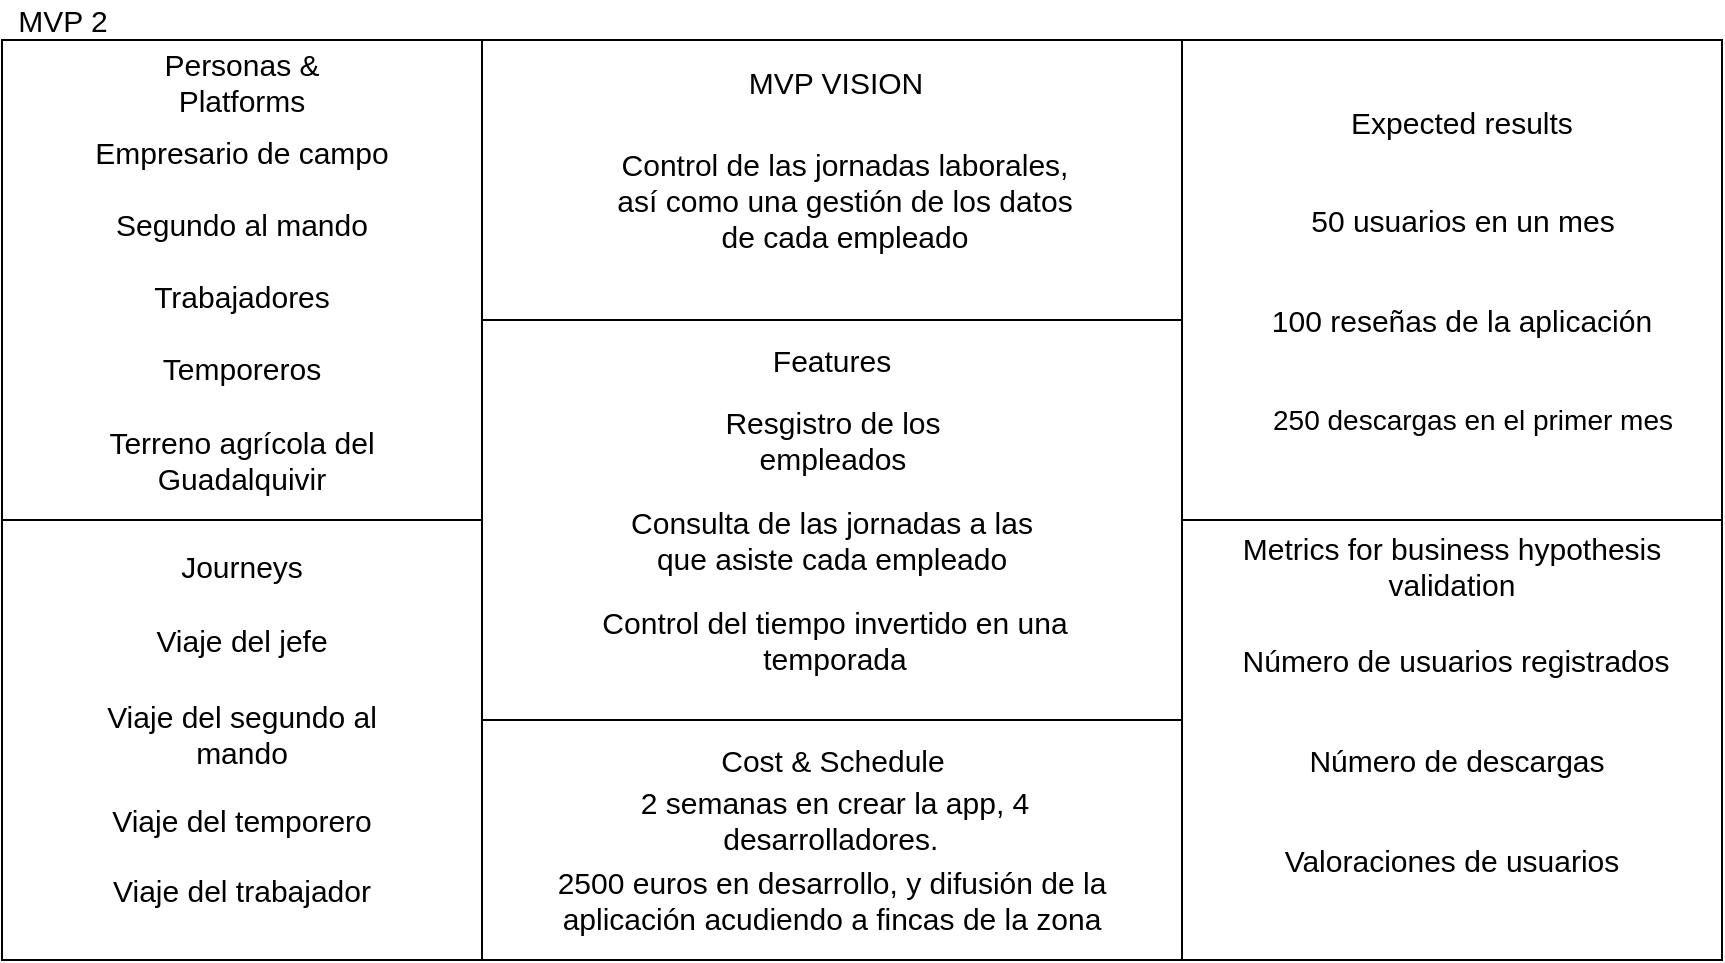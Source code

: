 <mxfile version="13.9.8" type="device"><diagram id="lha7LdS4NLu7TA2GIMqn" name="Page-1"><mxGraphModel dx="595" dy="728" grid="1" gridSize="10" guides="1" tooltips="1" connect="1" arrows="1" fold="1" page="1" pageScale="1" pageWidth="827" pageHeight="1169" math="0" shadow="0"><root><mxCell id="0"/><mxCell id="1" parent="0"/><mxCell id="pZ0fk9jRN3IaE-ZQOIqf-1" value="" style="rounded=0;whiteSpace=wrap;html=1;" parent="1" vertex="1"><mxGeometry x="1190" y="160" width="350" height="140" as="geometry"/></mxCell><mxCell id="pZ0fk9jRN3IaE-ZQOIqf-2" value="" style="rounded=0;whiteSpace=wrap;html=1;" parent="1" vertex="1"><mxGeometry x="950" y="160" width="240" height="240" as="geometry"/></mxCell><mxCell id="pZ0fk9jRN3IaE-ZQOIqf-3" value="MVP VISION" style="text;html=1;strokeColor=none;fillColor=none;align=center;verticalAlign=middle;whiteSpace=wrap;rounded=0;fontSize=15;" parent="1" vertex="1"><mxGeometry x="1310.5" y="171" width="112" height="20" as="geometry"/></mxCell><mxCell id="pZ0fk9jRN3IaE-ZQOIqf-4" value="" style="rounded=0;whiteSpace=wrap;html=1;" parent="1" vertex="1"><mxGeometry x="1540" y="160" width="270" height="240" as="geometry"/></mxCell><mxCell id="pZ0fk9jRN3IaE-ZQOIqf-5" value="" style="rounded=0;whiteSpace=wrap;html=1;" parent="1" vertex="1"><mxGeometry x="1190" y="300" width="350" height="200" as="geometry"/></mxCell><mxCell id="pZ0fk9jRN3IaE-ZQOIqf-6" value="" style="rounded=0;whiteSpace=wrap;html=1;" parent="1" vertex="1"><mxGeometry x="950" y="400" width="240" height="220" as="geometry"/></mxCell><mxCell id="pZ0fk9jRN3IaE-ZQOIqf-7" value="" style="rounded=0;whiteSpace=wrap;html=1;" parent="1" vertex="1"><mxGeometry x="1190" y="500" width="350" height="120" as="geometry"/></mxCell><mxCell id="pZ0fk9jRN3IaE-ZQOIqf-8" value="" style="rounded=0;whiteSpace=wrap;html=1;" parent="1" vertex="1"><mxGeometry x="1540" y="400" width="270" height="220" as="geometry"/></mxCell><mxCell id="pZ0fk9jRN3IaE-ZQOIqf-9" value="Features" style="text;html=1;strokeColor=none;fillColor=none;align=center;verticalAlign=middle;whiteSpace=wrap;rounded=0;fontSize=15;" parent="1" vertex="1"><mxGeometry x="1345" y="310" width="40" height="20" as="geometry"/></mxCell><mxCell id="pZ0fk9jRN3IaE-ZQOIqf-10" value="Personas &amp;amp; Platforms" style="text;html=1;strokeColor=none;fillColor=none;align=center;verticalAlign=middle;whiteSpace=wrap;rounded=0;fontSize=15;" parent="1" vertex="1"><mxGeometry x="1010" y="171" width="120" height="20" as="geometry"/></mxCell><mxCell id="pZ0fk9jRN3IaE-ZQOIqf-11" value="Cost &amp;amp; Schedule" style="text;html=1;strokeColor=none;fillColor=none;align=center;verticalAlign=middle;whiteSpace=wrap;rounded=0;fontSize=15;" parent="1" vertex="1"><mxGeometry x="1307.5" y="510" width="115" height="20" as="geometry"/></mxCell><mxCell id="pZ0fk9jRN3IaE-ZQOIqf-12" value="Journeys" style="text;html=1;strokeColor=none;fillColor=none;align=center;verticalAlign=middle;whiteSpace=wrap;rounded=0;fontSize=15;" parent="1" vertex="1"><mxGeometry x="1050" y="413" width="40" height="20" as="geometry"/></mxCell><mxCell id="pZ0fk9jRN3IaE-ZQOIqf-13" value="Expected results" style="text;html=1;strokeColor=none;fillColor=none;align=center;verticalAlign=middle;whiteSpace=wrap;rounded=0;fontSize=15;" parent="1" vertex="1"><mxGeometry x="1620" y="191" width="120" height="20" as="geometry"/></mxCell><mxCell id="pZ0fk9jRN3IaE-ZQOIqf-14" value="Metrics for business hypothesis validation" style="text;html=1;strokeColor=none;fillColor=none;align=center;verticalAlign=middle;whiteSpace=wrap;rounded=0;fontSize=15;" parent="1" vertex="1"><mxGeometry x="1560" y="413" width="230" height="20" as="geometry"/></mxCell><mxCell id="pZ0fk9jRN3IaE-ZQOIqf-15" value="Empresario de campo&lt;br&gt;&lt;br&gt;Segundo al mando&lt;br&gt;&lt;br&gt;Trabajadores&lt;br&gt;&lt;br&gt;Temporeros" style="text;html=1;strokeColor=none;fillColor=none;align=center;verticalAlign=middle;whiteSpace=wrap;rounded=0;fontSize=15;" parent="1" vertex="1"><mxGeometry x="950" y="260" width="240" height="20" as="geometry"/></mxCell><mxCell id="pZ0fk9jRN3IaE-ZQOIqf-16" value="Terreno agrícola del Guadalquivir" style="text;html=1;strokeColor=none;fillColor=none;align=center;verticalAlign=middle;whiteSpace=wrap;rounded=0;fontSize=15;" parent="1" vertex="1"><mxGeometry x="970" y="360" width="200" height="20" as="geometry"/></mxCell><mxCell id="pZ0fk9jRN3IaE-ZQOIqf-19" value="Número de usuarios registrados" style="text;html=1;strokeColor=none;fillColor=none;align=center;verticalAlign=middle;whiteSpace=wrap;rounded=0;fontSize=15;" parent="1" vertex="1"><mxGeometry x="1552" y="460" width="250" height="20" as="geometry"/></mxCell><mxCell id="pZ0fk9jRN3IaE-ZQOIqf-20" value="Viaje del jefe" style="text;html=1;strokeColor=none;fillColor=none;align=center;verticalAlign=middle;whiteSpace=wrap;rounded=0;fontSize=15;" parent="1" vertex="1"><mxGeometry x="1010" y="450" width="120" height="20" as="geometry"/></mxCell><mxCell id="pZ0fk9jRN3IaE-ZQOIqf-21" value="Viaje del segundo al mando" style="text;html=1;strokeColor=none;fillColor=none;align=center;verticalAlign=middle;whiteSpace=wrap;rounded=0;fontSize=15;" parent="1" vertex="1"><mxGeometry x="1000" y="497" width="140" height="20" as="geometry"/></mxCell><mxCell id="pZ0fk9jRN3IaE-ZQOIqf-22" value="Resgistro de los empleados" style="text;html=1;strokeColor=none;fillColor=none;align=center;verticalAlign=middle;whiteSpace=wrap;rounded=0;fontSize=15;" parent="1" vertex="1"><mxGeometry x="1272.5" y="350" width="185" height="20" as="geometry"/></mxCell><mxCell id="pZ0fk9jRN3IaE-ZQOIqf-23" value="Consulta de las jornadas a las que asiste cada empleado" style="text;html=1;strokeColor=none;fillColor=none;align=center;verticalAlign=middle;whiteSpace=wrap;rounded=0;fontSize=15;" parent="1" vertex="1"><mxGeometry x="1256.25" y="400" width="217.5" height="20" as="geometry"/></mxCell><mxCell id="pZ0fk9jRN3IaE-ZQOIqf-24" value="Control del tiempo invertido en una temporada" style="text;html=1;strokeColor=none;fillColor=none;align=center;verticalAlign=middle;whiteSpace=wrap;rounded=0;fontSize=15;" parent="1" vertex="1"><mxGeometry x="1234" y="450" width="265" height="20" as="geometry"/></mxCell><mxCell id="pZ0fk9jRN3IaE-ZQOIqf-25" value="2 semanas en crear la app, 4 desarrolladores.&amp;nbsp;" style="text;html=1;strokeColor=none;fillColor=none;align=center;verticalAlign=middle;whiteSpace=wrap;rounded=0;fontSize=15;" parent="1" vertex="1"><mxGeometry x="1234" y="540" width="265" height="20" as="geometry"/></mxCell><mxCell id="pZ0fk9jRN3IaE-ZQOIqf-26" value="&lt;div&gt;2500 euros en desarrollo, y difusión de la aplicación acudiendo a fincas de la zona&lt;/div&gt;" style="text;html=1;strokeColor=none;fillColor=none;align=center;verticalAlign=middle;whiteSpace=wrap;rounded=0;fontSize=15;" parent="1" vertex="1"><mxGeometry x="1215" y="580" width="300" height="20" as="geometry"/></mxCell><mxCell id="pZ0fk9jRN3IaE-ZQOIqf-27" value="Número de descargas" style="text;html=1;strokeColor=none;fillColor=none;align=center;verticalAlign=middle;whiteSpace=wrap;rounded=0;fontSize=15;" parent="1" vertex="1"><mxGeometry x="1580" y="510" width="195" height="20" as="geometry"/></mxCell><mxCell id="pZ0fk9jRN3IaE-ZQOIqf-29" value="MVP 2" style="text;html=1;align=center;verticalAlign=middle;resizable=0;points=[];autosize=1;fontSize=15;" parent="1" vertex="1"><mxGeometry x="950" y="140" width="60" height="20" as="geometry"/></mxCell><mxCell id="pZ0fk9jRN3IaE-ZQOIqf-44" value="Viaje del temporero" style="text;html=1;strokeColor=none;fillColor=none;align=center;verticalAlign=middle;whiteSpace=wrap;rounded=0;fontSize=15;" parent="1" vertex="1"><mxGeometry x="980" y="540" width="180" height="20" as="geometry"/></mxCell><mxCell id="pZ0fk9jRN3IaE-ZQOIqf-45" value="Control de las jornadas laborales, así como una gestión de los datos de cada empleado" style="text;html=1;strokeColor=none;fillColor=none;align=center;verticalAlign=middle;whiteSpace=wrap;rounded=0;fontSize=15;" parent="1" vertex="1"><mxGeometry x="1256.25" y="230" width="231" height="20" as="geometry"/></mxCell><mxCell id="pZ0fk9jRN3IaE-ZQOIqf-47" value="Valoraciones de usuarios" style="text;html=1;strokeColor=none;fillColor=none;align=center;verticalAlign=middle;whiteSpace=wrap;rounded=0;fontSize=15;" parent="1" vertex="1"><mxGeometry x="1575" y="560" width="200" height="20" as="geometry"/></mxCell><mxCell id="RhqX_2b1QZkYJyyKZpAc-2" value="Viaje del trabajador" style="text;html=1;strokeColor=none;fillColor=none;align=center;verticalAlign=middle;whiteSpace=wrap;rounded=0;fontSize=15;" vertex="1" parent="1"><mxGeometry x="980" y="575" width="180" height="20" as="geometry"/></mxCell><mxCell id="RhqX_2b1QZkYJyyKZpAc-3" value="50 usuarios en un mes" style="text;html=1;strokeColor=none;fillColor=none;align=center;verticalAlign=middle;whiteSpace=wrap;rounded=0;fontSize=15;" vertex="1" parent="1"><mxGeometry x="1598.75" y="240" width="162.5" height="20" as="geometry"/></mxCell><mxCell id="RhqX_2b1QZkYJyyKZpAc-4" value="100 reseñas de la aplicación" style="text;html=1;strokeColor=none;fillColor=none;align=center;verticalAlign=middle;whiteSpace=wrap;rounded=0;fontSize=15;" vertex="1" parent="1"><mxGeometry x="1580" y="290" width="200" height="20" as="geometry"/></mxCell><mxCell id="RhqX_2b1QZkYJyyKZpAc-5" value="250 descargas en el primer mes" style="text;html=1;strokeColor=none;fillColor=none;align=center;verticalAlign=middle;whiteSpace=wrap;rounded=0;fontSize=14;" vertex="1" parent="1"><mxGeometry x="1580" y="340" width="210.62" height="20" as="geometry"/></mxCell></root></mxGraphModel></diagram></mxfile>